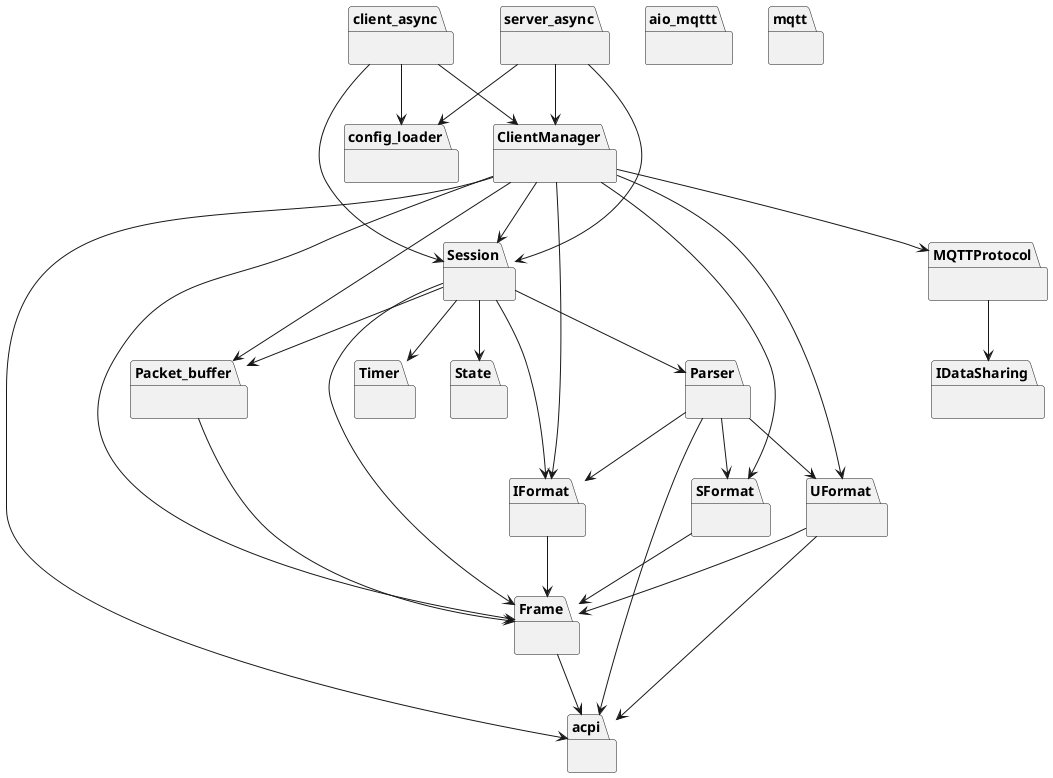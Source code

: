 @startuml packages
set namespaceSeparator none
package "ClientManager" as ClientManager {
}
package "Frame" as Frame {
}
package "IDataSharing" as IDataSharing {
}
package "IFormat" as IFormat {
}
package "MQTTProtocol" as MQTTProtocol {
}
package "Packet_buffer" as Packet_buffer {
}
package "Parser" as Parser {
}
package "SFormat" as SFormat {
}
package "Session" as Session {
}
package "State" as State {
}
package "Timer" as Timer {
}
package "UFormat" as UFormat {
}
package "acpi" as acpi {
}
package "aio_mqttt" as aio_mqttt {
}
package "client_async" as client_async {
}
package "config_loader" as config_loader {
}
package "mqtt" as mqtt {
}
package "server_async" as server_async {
}
ClientManager --> Frame
ClientManager --> IFormat
ClientManager --> MQTTProtocol
ClientManager --> Packet_buffer
ClientManager --> SFormat
ClientManager --> Session
ClientManager --> UFormat
ClientManager --> acpi
Frame --> acpi
IFormat --> Frame
MQTTProtocol --> IDataSharing
Packet_buffer --> Frame
Parser --> IFormat
Parser --> SFormat
Parser --> UFormat
Parser --> acpi
SFormat --> Frame
Session --> Frame
Session --> IFormat
Session --> Packet_buffer
Session --> Parser
Session --> State
Session --> Timer
UFormat --> Frame
UFormat --> acpi
client_async --> ClientManager
client_async --> Session
client_async --> config_loader
server_async --> ClientManager
server_async --> Session
server_async --> config_loader
@enduml
